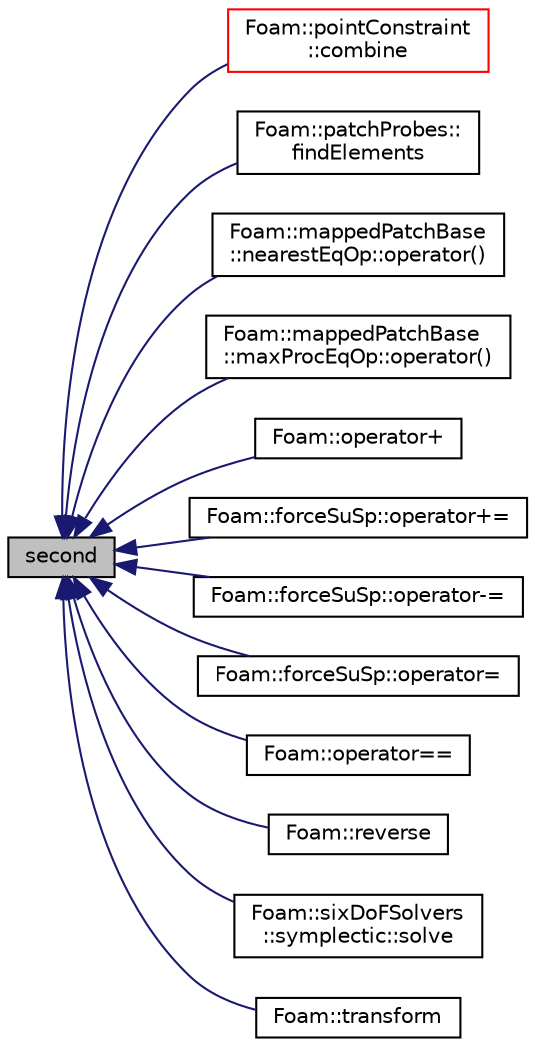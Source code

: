digraph "second"
{
  bgcolor="transparent";
  edge [fontname="Helvetica",fontsize="10",labelfontname="Helvetica",labelfontsize="10"];
  node [fontname="Helvetica",fontsize="10",shape=record];
  rankdir="LR";
  Node1 [label="second",height=0.2,width=0.4,color="black", fillcolor="grey75", style="filled", fontcolor="black"];
  Node1 -> Node2 [dir="back",color="midnightblue",fontsize="10",style="solid",fontname="Helvetica"];
  Node2 [label="Foam::pointConstraint\l::combine",height=0.2,width=0.4,color="red",URL="$a01859.html#a095efd16d47ddb55e30cbadf5489777a",tooltip="Combine constraints. "];
  Node1 -> Node3 [dir="back",color="midnightblue",fontsize="10",style="solid",fontname="Helvetica"];
  Node3 [label="Foam::patchProbes::\lfindElements",height=0.2,width=0.4,color="black",URL="$a01800.html#a852f621399b6ee1f3467e69a1d5fe8b4",tooltip="Find elements containing patchProbes. "];
  Node1 -> Node4 [dir="back",color="midnightblue",fontsize="10",style="solid",fontname="Helvetica"];
  Node4 [label="Foam::mappedPatchBase\l::nearestEqOp::operator()",height=0.2,width=0.4,color="black",URL="$a01566.html#aca31c134b06f127a240af78f11932306"];
  Node1 -> Node5 [dir="back",color="midnightblue",fontsize="10",style="solid",fontname="Helvetica"];
  Node5 [label="Foam::mappedPatchBase\l::maxProcEqOp::operator()",height=0.2,width=0.4,color="black",URL="$a01441.html#aca31c134b06f127a240af78f11932306"];
  Node1 -> Node6 [dir="back",color="midnightblue",fontsize="10",style="solid",fontname="Helvetica"];
  Node6 [label="Foam::operator+",height=0.2,width=0.4,color="black",URL="$a10675.html#aa804e0426d58fa8b51e5070bc31914a6"];
  Node1 -> Node7 [dir="back",color="midnightblue",fontsize="10",style="solid",fontname="Helvetica"];
  Node7 [label="Foam::forceSuSp::operator+=",height=0.2,width=0.4,color="black",URL="$a00848.html#aecdbf37eee622b01e457b4ec7c9c790a",tooltip="Addition. "];
  Node1 -> Node8 [dir="back",color="midnightblue",fontsize="10",style="solid",fontname="Helvetica"];
  Node8 [label="Foam::forceSuSp::operator-=",height=0.2,width=0.4,color="black",URL="$a00848.html#a5f02310c32a7903251f864187b3ad016",tooltip="Subtraction. "];
  Node1 -> Node9 [dir="back",color="midnightblue",fontsize="10",style="solid",fontname="Helvetica"];
  Node9 [label="Foam::forceSuSp::operator=",height=0.2,width=0.4,color="black",URL="$a00848.html#aca4ddb494a77881ac20e4b8041403ef3",tooltip="Assignment. "];
  Node1 -> Node10 [dir="back",color="midnightblue",fontsize="10",style="solid",fontname="Helvetica"];
  Node10 [label="Foam::operator==",height=0.2,width=0.4,color="black",URL="$a10675.html#ad711f179ce2ba259893fa6fba05d3f59"];
  Node1 -> Node11 [dir="back",color="midnightblue",fontsize="10",style="solid",fontname="Helvetica"];
  Node11 [label="Foam::reverse",height=0.2,width=0.4,color="black",URL="$a10675.html#a9be39a838630458a93f972296da5cc43",tooltip="Return reverse of a tuple2. "];
  Node1 -> Node12 [dir="back",color="midnightblue",fontsize="10",style="solid",fontname="Helvetica"];
  Node12 [label="Foam::sixDoFSolvers\l::symplectic::solve",height=0.2,width=0.4,color="black",URL="$a02531.html#ac2506fa66385de8f42d372481f088348",tooltip="Drag coefficient. "];
  Node1 -> Node13 [dir="back",color="midnightblue",fontsize="10",style="solid",fontname="Helvetica"];
  Node13 [label="Foam::transform",height=0.2,width=0.4,color="black",URL="$a10675.html#a3181570d982857605ffceda2ac4f4fa2",tooltip="Transformation function. "];
}
